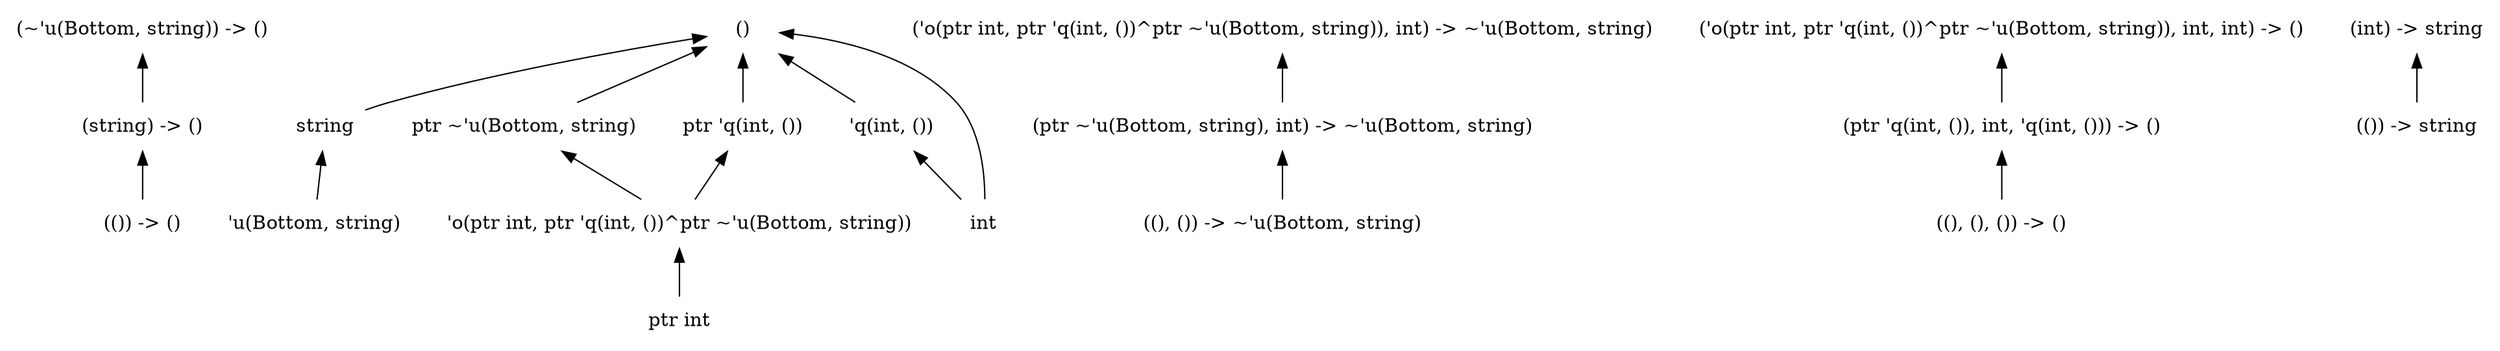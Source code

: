 digraph order {
  graph [
    size = "30,10"
    ];
  node [
    shape = none
    ];
  edge [
    dir = back
    ];
  "(string) -> ()"
  "(()) -> ()"
  "string"
  "('o(ptr int, ptr 'q(int, ())^ptr ~'u(Bottom, string)), int) -> ~'u(Bottom, string)"
  "((), ()) -> ~'u(Bottom, string)"
  "(ptr ~'u(Bottom, string), int) -> ~'u(Bottom, string)"
  "'u(Bottom, string)"
  "ptr ~'u(Bottom, string)"
  "(ptr 'q(int, ()), int, 'q(int, ())) -> ()"
  "'q(int, ())"
  "()"
  "ptr 'q(int, ())"
  "'o(ptr int, ptr 'q(int, ())^ptr ~'u(Bottom, string))"
  "ptr int"
  "((), (), ()) -> ()"
  "(()) -> string"
  "(~'u(Bottom, string)) -> ()"
  "(int) -> string"
  "('o(ptr int, ptr 'q(int, ())^ptr ~'u(Bottom, string)), int, int) -> ()"
  "int"
  "(string) -> ()" -> "(()) -> ()"
  "string" -> "'u(Bottom, string)"
  "('o(ptr int, ptr 'q(int, ())^ptr ~'u(Bottom, string)), int) -> ~'u(Bottom, string)" -> "(ptr ~'u(Bottom, string), int) -> ~'u(Bottom, string)"
  "(~'u(Bottom, string)) -> ()" -> "(string) -> ()"
  "(ptr ~'u(Bottom, string), int) -> ~'u(Bottom, string)" -> "((), ()) -> ~'u(Bottom, string)"
  "(int) -> string" -> "(()) -> string"
  "('o(ptr int, ptr 'q(int, ())^ptr ~'u(Bottom, string)), int, int) -> ()" -> "(ptr 'q(int, ()), int, 'q(int, ())) -> ()"
  "ptr ~'u(Bottom, string)" -> "'o(ptr int, ptr 'q(int, ())^ptr ~'u(Bottom, string))"
  "(ptr 'q(int, ()), int, 'q(int, ())) -> ()" -> "((), (), ()) -> ()"
  "'q(int, ())" -> "int"
  "()" -> "'q(int, ())"
  "()" -> "ptr 'q(int, ())"
  "()" -> "ptr ~'u(Bottom, string)"
  "()" -> "int"
  "()" -> "string"
  "ptr 'q(int, ())" -> "'o(ptr int, ptr 'q(int, ())^ptr ~'u(Bottom, string))"
  "'o(ptr int, ptr 'q(int, ())^ptr ~'u(Bottom, string))" -> "ptr int"
}